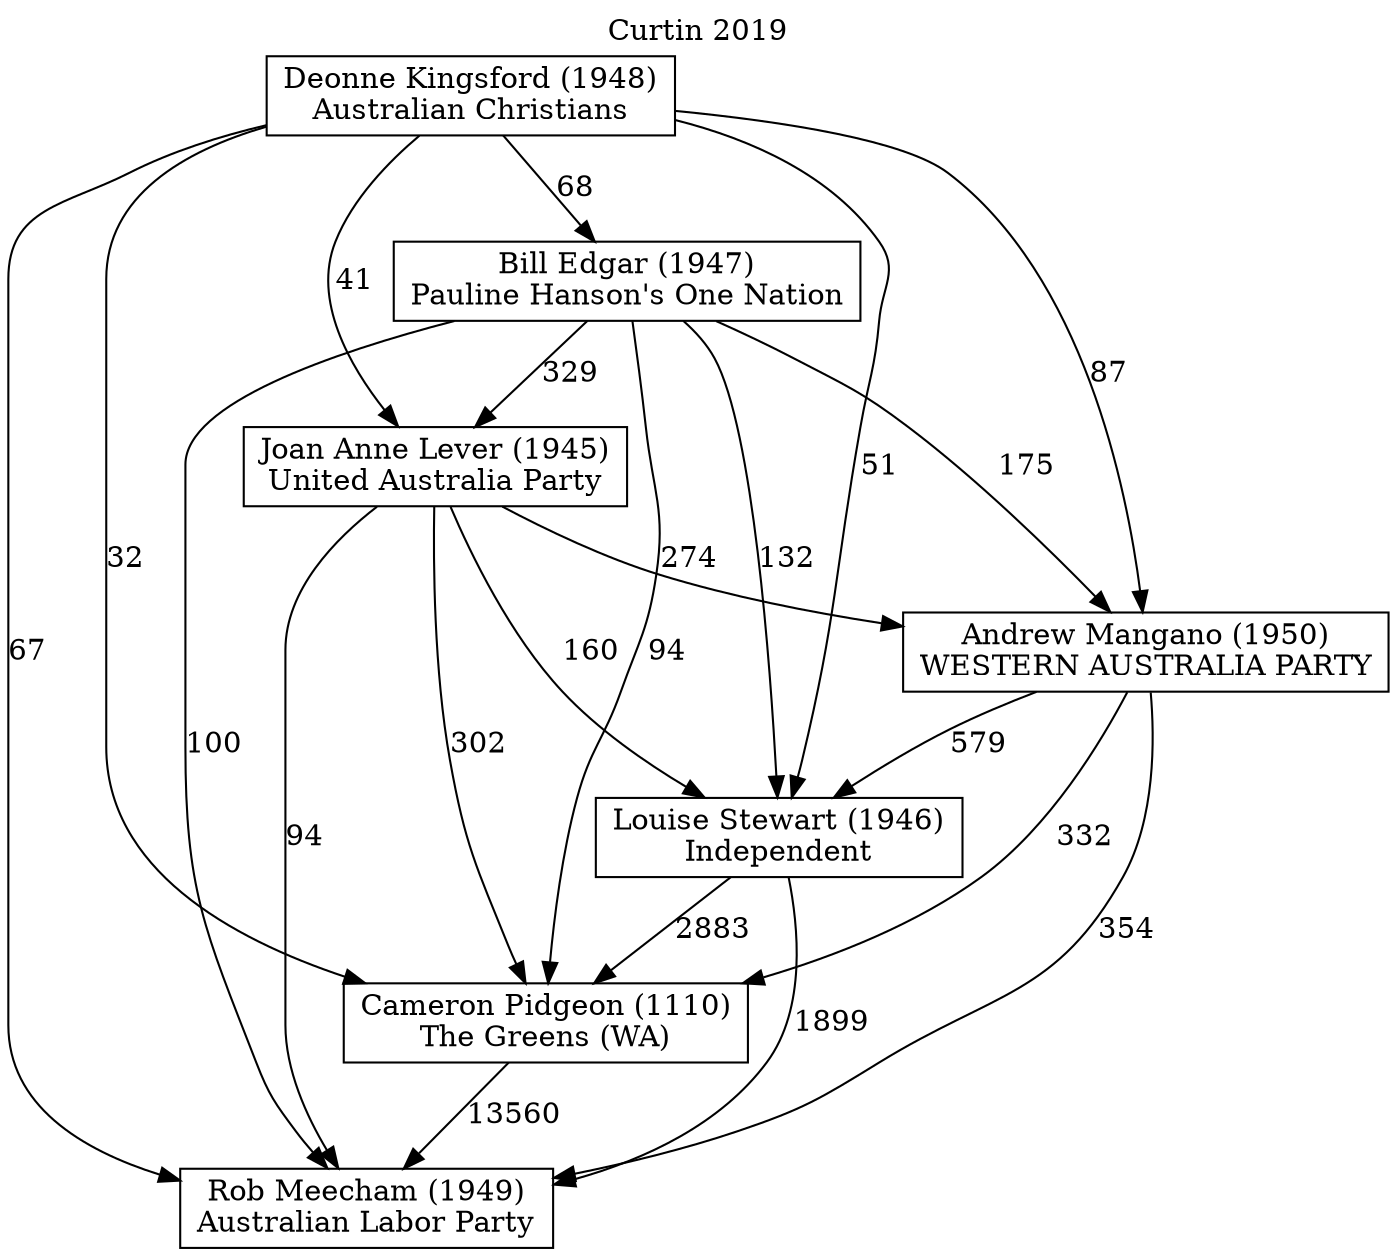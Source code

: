 // House preference flow
digraph "Rob Meecham (1949)_Curtin_2019" {
	graph [label="Curtin 2019" labelloc=t mclimit=10]
	node [shape=box]
	"Rob Meecham (1949)" [label="Rob Meecham (1949)
Australian Labor Party"]
	"Cameron Pidgeon (1110)" [label="Cameron Pidgeon (1110)
The Greens (WA)"]
	"Louise Stewart (1946)" [label="Louise Stewart (1946)
Independent"]
	"Andrew Mangano (1950)" [label="Andrew Mangano (1950)
WESTERN AUSTRALIA PARTY"]
	"Joan Anne Lever (1945)" [label="Joan Anne Lever (1945)
United Australia Party"]
	"Bill Edgar (1947)" [label="Bill Edgar (1947)
Pauline Hanson's One Nation"]
	"Deonne Kingsford (1948)" [label="Deonne Kingsford (1948)
Australian Christians"]
	"Cameron Pidgeon (1110)" -> "Rob Meecham (1949)" [label=13560]
	"Louise Stewart (1946)" -> "Cameron Pidgeon (1110)" [label=2883]
	"Andrew Mangano (1950)" -> "Louise Stewart (1946)" [label=579]
	"Joan Anne Lever (1945)" -> "Andrew Mangano (1950)" [label=274]
	"Bill Edgar (1947)" -> "Joan Anne Lever (1945)" [label=329]
	"Deonne Kingsford (1948)" -> "Bill Edgar (1947)" [label=68]
	"Louise Stewart (1946)" -> "Rob Meecham (1949)" [label=1899]
	"Andrew Mangano (1950)" -> "Rob Meecham (1949)" [label=354]
	"Joan Anne Lever (1945)" -> "Rob Meecham (1949)" [label=94]
	"Bill Edgar (1947)" -> "Rob Meecham (1949)" [label=100]
	"Deonne Kingsford (1948)" -> "Rob Meecham (1949)" [label=67]
	"Deonne Kingsford (1948)" -> "Joan Anne Lever (1945)" [label=41]
	"Bill Edgar (1947)" -> "Andrew Mangano (1950)" [label=175]
	"Deonne Kingsford (1948)" -> "Andrew Mangano (1950)" [label=87]
	"Joan Anne Lever (1945)" -> "Louise Stewart (1946)" [label=160]
	"Bill Edgar (1947)" -> "Louise Stewart (1946)" [label=132]
	"Deonne Kingsford (1948)" -> "Louise Stewart (1946)" [label=51]
	"Andrew Mangano (1950)" -> "Cameron Pidgeon (1110)" [label=332]
	"Joan Anne Lever (1945)" -> "Cameron Pidgeon (1110)" [label=302]
	"Bill Edgar (1947)" -> "Cameron Pidgeon (1110)" [label=94]
	"Deonne Kingsford (1948)" -> "Cameron Pidgeon (1110)" [label=32]
}
